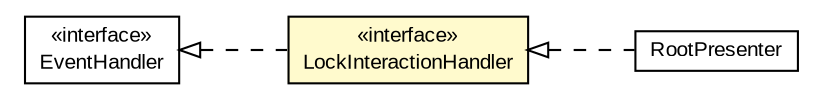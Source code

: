 #!/usr/local/bin/dot
#
# Class diagram 
# Generated by UMLGraph version R5_6-24-gf6e263 (http://www.umlgraph.org/)
#

digraph G {
	edge [fontname="arial",fontsize=10,labelfontname="arial",labelfontsize=10];
	node [fontname="arial",fontsize=10,shape=plaintext];
	nodesep=0.25;
	ranksep=0.5;
	rankdir=LR;
	// com.gwtplatform.mvp.client.RootPresenter
	c306664 [label=<<table title="com.gwtplatform.mvp.client.RootPresenter" border="0" cellborder="1" cellspacing="0" cellpadding="2" port="p" href="../RootPresenter.html">
		<tr><td><table border="0" cellspacing="0" cellpadding="1">
<tr><td align="center" balign="center"> RootPresenter </td></tr>
		</table></td></tr>
		</table>>, URL="../RootPresenter.html", fontname="arial", fontcolor="black", fontsize=10.0];
	// com.gwtplatform.mvp.client.proxy.LockInteractionHandler
	c306731 [label=<<table title="com.gwtplatform.mvp.client.proxy.LockInteractionHandler" border="0" cellborder="1" cellspacing="0" cellpadding="2" port="p" bgcolor="lemonChiffon" href="./LockInteractionHandler.html">
		<tr><td><table border="0" cellspacing="0" cellpadding="1">
<tr><td align="center" balign="center"> &#171;interface&#187; </td></tr>
<tr><td align="center" balign="center"> LockInteractionHandler </td></tr>
		</table></td></tr>
		</table>>, URL="./LockInteractionHandler.html", fontname="arial", fontcolor="black", fontsize=10.0];
	//com.gwtplatform.mvp.client.RootPresenter implements com.gwtplatform.mvp.client.proxy.LockInteractionHandler
	c306731:p -> c306664:p [dir=back,arrowtail=empty,style=dashed];
	//com.gwtplatform.mvp.client.proxy.LockInteractionHandler implements com.google.gwt.event.shared.EventHandler
	c307196:p -> c306731:p [dir=back,arrowtail=empty,style=dashed];
	// com.google.gwt.event.shared.EventHandler
	c307196 [label=<<table title="com.google.gwt.event.shared.EventHandler" border="0" cellborder="1" cellspacing="0" cellpadding="2" port="p" href="http://google-web-toolkit.googlecode.com/svn/javadoc/latest/com/google/gwt/event/shared/EventHandler.html">
		<tr><td><table border="0" cellspacing="0" cellpadding="1">
<tr><td align="center" balign="center"> &#171;interface&#187; </td></tr>
<tr><td align="center" balign="center"> EventHandler </td></tr>
		</table></td></tr>
		</table>>, URL="http://google-web-toolkit.googlecode.com/svn/javadoc/latest/com/google/gwt/event/shared/EventHandler.html", fontname="arial", fontcolor="black", fontsize=10.0];
}


